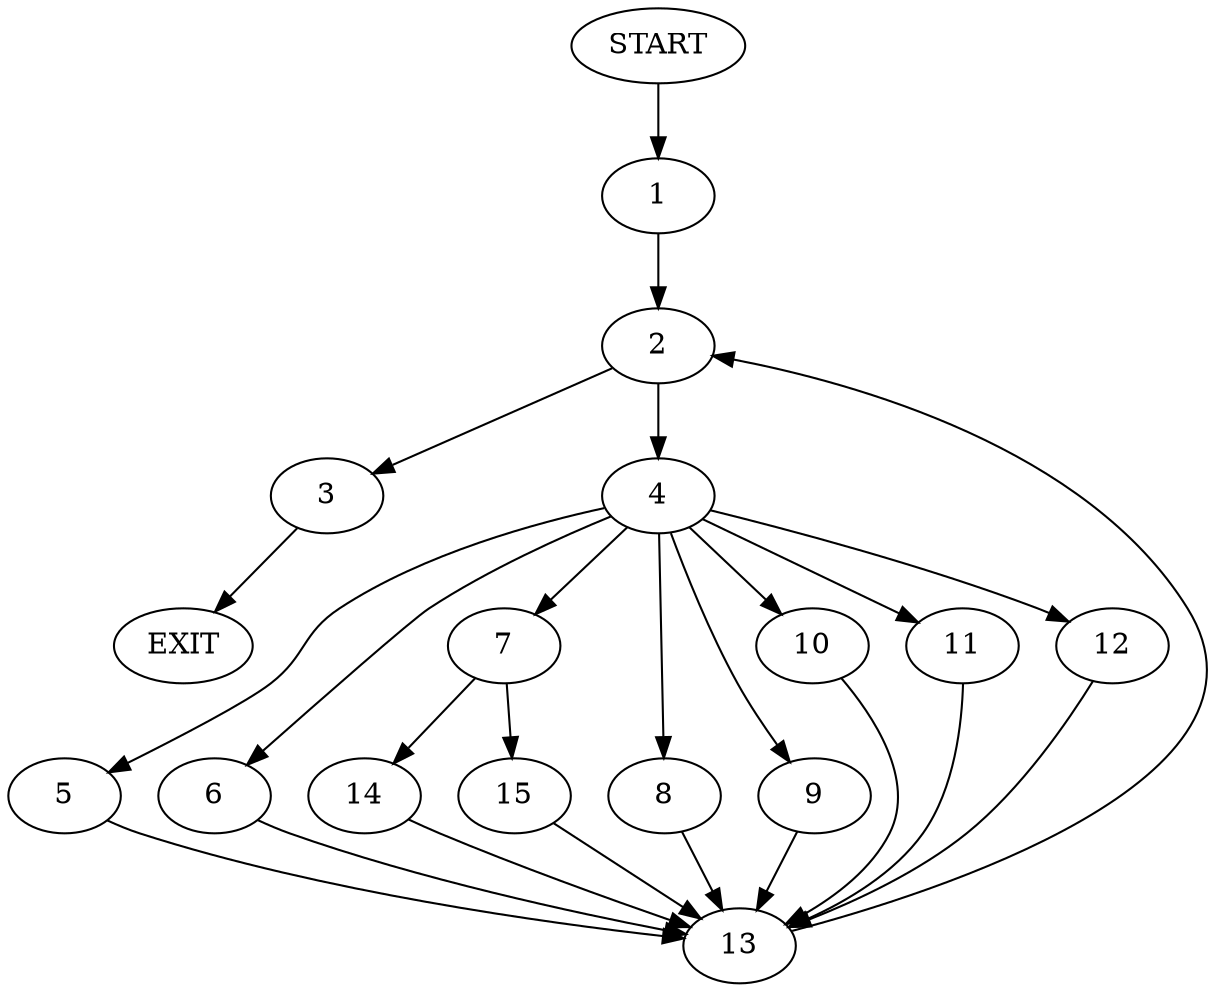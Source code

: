digraph {
0 [label="START"]
16 [label="EXIT"]
0 -> 1
1 -> 2
2 -> 3
2 -> 4
3 -> 16
4 -> 5
4 -> 6
4 -> 7
4 -> 8
4 -> 9
4 -> 10
4 -> 11
4 -> 12
8 -> 13
6 -> 13
9 -> 13
7 -> 14
7 -> 15
5 -> 13
10 -> 13
11 -> 13
12 -> 13
13 -> 2
14 -> 13
15 -> 13
}
